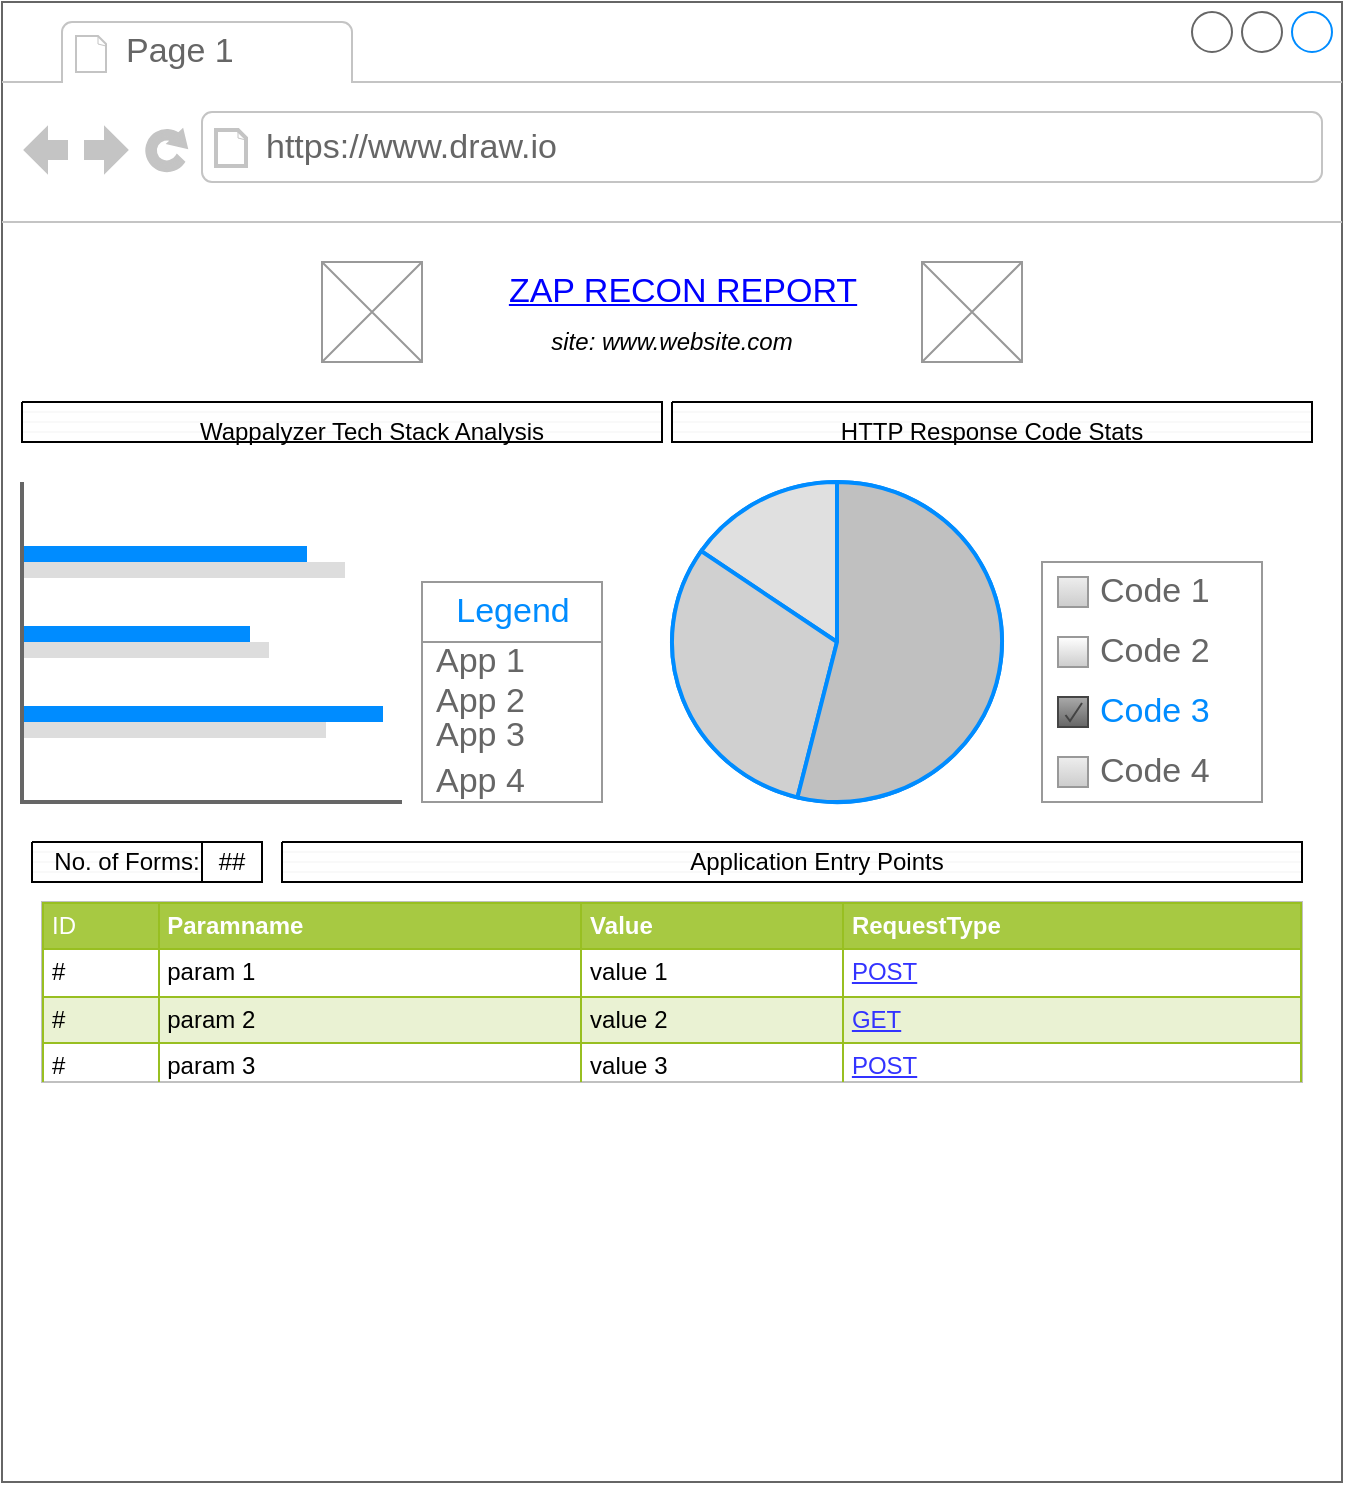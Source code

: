 <mxfile version="14.6.13" type="github">
  <diagram id="kz0Vf8M-wMx_7iGfDsY4" name="Page-1">
    <mxGraphModel dx="1422" dy="774" grid="1" gridSize="10" guides="1" tooltips="1" connect="1" arrows="1" fold="1" page="1" pageScale="1" pageWidth="850" pageHeight="1100" math="0" shadow="0">
      <root>
        <mxCell id="0" />
        <mxCell id="1" parent="0" />
        <mxCell id="QTfz_wE4GLbxt9cBhdo1-1" value="" style="strokeWidth=1;shadow=0;dashed=0;align=center;html=1;shape=mxgraph.mockup.containers.browserWindow;rSize=0;strokeColor=#666666;strokeColor2=#008cff;strokeColor3=#c4c4c4;mainText=,;recursiveResize=0;" parent="1" vertex="1">
          <mxGeometry x="90" y="40" width="670" height="740" as="geometry" />
        </mxCell>
        <mxCell id="QTfz_wE4GLbxt9cBhdo1-2" value="Page 1" style="strokeWidth=1;shadow=0;dashed=0;align=center;html=1;shape=mxgraph.mockup.containers.anchor;fontSize=17;fontColor=#666666;align=left;" parent="QTfz_wE4GLbxt9cBhdo1-1" vertex="1">
          <mxGeometry x="60" y="12" width="110" height="26" as="geometry" />
        </mxCell>
        <mxCell id="QTfz_wE4GLbxt9cBhdo1-3" value="https://www.draw.io" style="strokeWidth=1;shadow=0;dashed=0;align=center;html=1;shape=mxgraph.mockup.containers.anchor;rSize=0;fontSize=17;fontColor=#666666;align=left;" parent="QTfz_wE4GLbxt9cBhdo1-1" vertex="1">
          <mxGeometry x="130" y="60" width="250" height="26" as="geometry" />
        </mxCell>
        <mxCell id="QTfz_wE4GLbxt9cBhdo1-4" value="ZAP RECON REPORT" style="strokeWidth=1;shadow=0;dashed=0;align=center;html=1;shape=mxgraph.mockup.text.alphanumeric;linkText=;html=1;fontStyle=4;fontSize=17;fontColor=#0000ff;" parent="QTfz_wE4GLbxt9cBhdo1-1" vertex="1">
          <mxGeometry x="240" y="120" width="200" height="50" as="geometry" />
        </mxCell>
        <mxCell id="QTfz_wE4GLbxt9cBhdo1-5" value="" style="verticalLabelPosition=bottom;shadow=0;dashed=0;align=center;html=1;verticalAlign=top;strokeWidth=1;shape=mxgraph.mockup.graphics.simpleIcon;strokeColor=#999999;" parent="QTfz_wE4GLbxt9cBhdo1-1" vertex="1">
          <mxGeometry x="160" y="130" width="50" height="50" as="geometry" />
        </mxCell>
        <mxCell id="QTfz_wE4GLbxt9cBhdo1-7" value="" style="verticalLabelPosition=bottom;verticalAlign=top;html=1;shape=mxgraph.basic.patternFillRect;fillStyle=hor;step=5;fillStrokeWidth=0.2;fillStrokeColor=#dddddd;" parent="QTfz_wE4GLbxt9cBhdo1-1" vertex="1">
          <mxGeometry x="10" y="200" width="320" height="20" as="geometry" />
        </mxCell>
        <mxCell id="QTfz_wE4GLbxt9cBhdo1-10" value="Wappalyzer Tech Stack Analysis" style="text;html=1;strokeColor=none;fillColor=none;align=center;verticalAlign=middle;whiteSpace=wrap;rounded=0;" parent="QTfz_wE4GLbxt9cBhdo1-1" vertex="1">
          <mxGeometry x="85" y="205" width="200" height="20" as="geometry" />
        </mxCell>
        <mxCell id="QTfz_wE4GLbxt9cBhdo1-13" value="" style="verticalLabelPosition=bottom;shadow=0;dashed=0;align=center;html=1;verticalAlign=top;strokeWidth=1;shape=mxgraph.mockup.graphics.pieChart;strokeColor=#008cff;parts=10,20,35;partColors=#e0e0e0,#d0d0d0,#c0c0c0,#b0b0b0,#a0a0a0;strokeWidth=2;" parent="QTfz_wE4GLbxt9cBhdo1-1" vertex="1">
          <mxGeometry x="335" y="240" width="165" height="160" as="geometry" />
        </mxCell>
        <mxCell id="QTfz_wE4GLbxt9cBhdo1-14" value="" style="verticalLabelPosition=bottom;shadow=0;dashed=0;align=center;html=1;verticalAlign=top;strokeWidth=1;shape=mxgraph.mockup.graphics.barChart;strokeColor=none;strokeColor2=none;strokeColor3=#666666;fillColor2=#008cff;fillColor3=#dddddd;" parent="QTfz_wE4GLbxt9cBhdo1-1" vertex="1">
          <mxGeometry x="10" y="240" width="190" height="160" as="geometry" />
        </mxCell>
        <mxCell id="QTfz_wE4GLbxt9cBhdo1-15" value="" style="strokeWidth=1;shadow=0;dashed=0;align=center;html=1;shape=mxgraph.mockup.forms.rrect;rSize=0;strokeColor=#999999;fillColor=#ffffff;recursiveResize=0;" parent="QTfz_wE4GLbxt9cBhdo1-1" vertex="1">
          <mxGeometry x="520" y="280" width="110" height="120" as="geometry" />
        </mxCell>
        <mxCell id="QTfz_wE4GLbxt9cBhdo1-16" value="Code 1" style="strokeWidth=1;shadow=0;dashed=0;align=center;html=1;shape=mxgraph.mockup.forms.rrect;rSize=0;fillColor=#eeeeee;strokeColor=#999999;gradientColor=#cccccc;align=left;spacingLeft=4;fontSize=17;fontColor=#666666;labelPosition=right;" parent="QTfz_wE4GLbxt9cBhdo1-15" vertex="1">
          <mxGeometry x="8" y="7.5" width="15" height="15" as="geometry" />
        </mxCell>
        <mxCell id="QTfz_wE4GLbxt9cBhdo1-17" value="Code 2" style="strokeWidth=1;shadow=0;dashed=0;align=center;html=1;shape=mxgraph.mockup.forms.rrect;rSize=0;strokeColor=#999999;gradientColor=#cccccc;align=left;spacingLeft=4;fontSize=17;fontColor=#666666;labelPosition=right;" parent="QTfz_wE4GLbxt9cBhdo1-15" vertex="1">
          <mxGeometry x="8" y="37.5" width="15" height="15" as="geometry" />
        </mxCell>
        <mxCell id="QTfz_wE4GLbxt9cBhdo1-18" value="Code 3" style="strokeWidth=1;shadow=0;dashed=0;align=center;html=1;shape=mxgraph.mockup.forms.checkbox;rSize=0;resizable=0;fillColor=#aaaaaa;strokeColor=#444444;gradientColor=#666666;align=left;spacingLeft=4;fontSize=17;fontColor=#008cff;labelPosition=right;" parent="QTfz_wE4GLbxt9cBhdo1-15" vertex="1">
          <mxGeometry x="8" y="67.5" width="15" height="15" as="geometry" />
        </mxCell>
        <mxCell id="QTfz_wE4GLbxt9cBhdo1-19" value="Code 4" style="strokeWidth=1;shadow=0;dashed=0;align=center;html=1;shape=mxgraph.mockup.forms.rrect;rSize=0;fillColor=#eeeeee;strokeColor=#999999;gradientColor=#cccccc;align=left;spacingLeft=4;fontSize=17;fontColor=#666666;labelPosition=right;" parent="QTfz_wE4GLbxt9cBhdo1-15" vertex="1">
          <mxGeometry x="8" y="97.5" width="15" height="15" as="geometry" />
        </mxCell>
        <mxCell id="86tZP4HO-KqmZcp44XGa-1" value="" style="strokeWidth=1;shadow=0;dashed=0;align=center;html=1;shape=mxgraph.mockup.forms.rrect;rSize=0;strokeColor=#999999;fillColor=#ffffff;" vertex="1" parent="QTfz_wE4GLbxt9cBhdo1-1">
          <mxGeometry x="210" y="290" width="90" height="110" as="geometry" />
        </mxCell>
        <mxCell id="86tZP4HO-KqmZcp44XGa-2" value="Legend" style="strokeWidth=1;shadow=0;dashed=0;align=center;html=1;shape=mxgraph.mockup.forms.rrect;rSize=0;strokeColor=#999999;fontColor=#008cff;fontSize=17;fillColor=#ffffff;resizeWidth=1;" vertex="1" parent="86tZP4HO-KqmZcp44XGa-1">
          <mxGeometry width="90.0" height="30" relative="1" as="geometry" />
        </mxCell>
        <mxCell id="86tZP4HO-KqmZcp44XGa-3" value="App 1" style="strokeWidth=1;shadow=0;dashed=0;align=center;html=1;shape=mxgraph.mockup.forms.anchor;fontSize=17;fontColor=#666666;align=left;spacingLeft=5;resizeWidth=1;" vertex="1" parent="86tZP4HO-KqmZcp44XGa-1">
          <mxGeometry width="90.0" height="20" relative="1" as="geometry">
            <mxPoint y="30" as="offset" />
          </mxGeometry>
        </mxCell>
        <mxCell id="86tZP4HO-KqmZcp44XGa-4" value="App 2" style="strokeWidth=1;shadow=0;dashed=0;align=center;html=1;shape=mxgraph.mockup.forms.anchor;fontSize=17;fontColor=#666666;align=left;spacingLeft=5;resizeWidth=1;" vertex="1" parent="86tZP4HO-KqmZcp44XGa-1">
          <mxGeometry width="90.0" height="20" relative="1" as="geometry">
            <mxPoint y="50" as="offset" />
          </mxGeometry>
        </mxCell>
        <mxCell id="86tZP4HO-KqmZcp44XGa-6" value="App 4" style="strokeWidth=1;shadow=0;dashed=0;align=center;html=1;shape=mxgraph.mockup.forms.anchor;fontSize=17;fontColor=#666666;align=left;spacingLeft=5;resizeWidth=1;" vertex="1" parent="86tZP4HO-KqmZcp44XGa-1">
          <mxGeometry width="90.0" height="20" relative="1" as="geometry">
            <mxPoint y="90" as="offset" />
          </mxGeometry>
        </mxCell>
        <mxCell id="86tZP4HO-KqmZcp44XGa-7" value="App 3" style="strokeWidth=1;shadow=0;dashed=0;align=center;html=1;shape=mxgraph.mockup.forms.anchor;fontSize=17;fontColor=#666666;align=left;spacingLeft=5;resizeWidth=1;" vertex="1" parent="86tZP4HO-KqmZcp44XGa-1">
          <mxGeometry y="70.005" width="90.0" height="13.75" as="geometry" />
        </mxCell>
        <mxCell id="86tZP4HO-KqmZcp44XGa-11" value="##" style="text;html=1;fillColor=none;align=center;verticalAlign=middle;whiteSpace=wrap;rounded=0;shadow=0;strokeColor=#000000;" vertex="1" parent="QTfz_wE4GLbxt9cBhdo1-1">
          <mxGeometry x="100" y="420" width="30" height="20" as="geometry" />
        </mxCell>
        <mxCell id="86tZP4HO-KqmZcp44XGa-13" value="&lt;i&gt;site: www.website.com&lt;br&gt;&lt;/i&gt;" style="text;html=1;strokeColor=none;fillColor=none;align=center;verticalAlign=middle;whiteSpace=wrap;rounded=0;shadow=0;" vertex="1" parent="QTfz_wE4GLbxt9cBhdo1-1">
          <mxGeometry x="230" y="160" width="210" height="20" as="geometry" />
        </mxCell>
        <mxCell id="86tZP4HO-KqmZcp44XGa-14" value="&lt;table style=&quot;width: 100% ; height: 100% ; border-collapse: collapse&quot; width=&quot;100%&quot; cellpadding=&quot;4&quot; border=&quot;1&quot;&gt;&lt;tbody&gt;&lt;tr style=&quot;background-color: #a7c942 ; color: #ffffff ; border: 1px solid #98bf21&quot;&gt;&lt;td&gt;ID&lt;/td&gt;&lt;th align=&quot;left&quot;&gt;Paramname&lt;/th&gt;&lt;th align=&quot;left&quot;&gt;Value&lt;/th&gt;&lt;th align=&quot;left&quot;&gt;RequestType&lt;/th&gt;&lt;/tr&gt;&lt;tr style=&quot;border: 1px solid #98bf21&quot;&gt;&lt;td&gt;#&lt;br&gt;&lt;/td&gt;&lt;td&gt;param 1&lt;br&gt;&lt;/td&gt;&lt;td&gt;value 1&lt;br&gt;&lt;/td&gt;&lt;td&gt;&lt;font color=&quot;#3333FF&quot;&gt;&lt;u&gt;POST&lt;/u&gt;&lt;/font&gt;&lt;/td&gt;&lt;/tr&gt;&lt;tr style=&quot;background-color: #eaf2d3 ; border: 1px solid #98bf21&quot;&gt;&lt;td&gt;#&lt;br&gt;&lt;/td&gt;&lt;td&gt;param 2&lt;br&gt;&lt;/td&gt;&lt;td&gt;value 2&lt;br&gt;&lt;/td&gt;&lt;td&gt;&lt;font color=&quot;#3333FF&quot;&gt;&lt;u&gt;GET&lt;/u&gt;&lt;/font&gt;&lt;/td&gt;&lt;/tr&gt;&lt;tr style=&quot;border: 1px solid #98bf21&quot;&gt;&lt;td&gt;#&lt;br&gt;&lt;/td&gt;&lt;td&gt;param 3&lt;br&gt;&lt;/td&gt;&lt;td&gt;value 3&lt;br&gt;&lt;/td&gt;&lt;td&gt;&lt;font color=&quot;#3333FF&quot;&gt;&lt;u&gt;POST&lt;/u&gt;&lt;/font&gt;&lt;/td&gt;&lt;/tr&gt;&lt;/tbody&gt;&lt;/table&gt;" style="text;html=1;strokeColor=#c0c0c0;overflow=fill;rounded=0;shadow=0;fillColor=#ffffff;" vertex="1" parent="QTfz_wE4GLbxt9cBhdo1-1">
          <mxGeometry x="20" y="450" width="630" height="90" as="geometry" />
        </mxCell>
        <mxCell id="QTfz_wE4GLbxt9cBhdo1-6" value="" style="verticalLabelPosition=bottom;shadow=0;dashed=0;align=center;html=1;verticalAlign=top;strokeWidth=1;shape=mxgraph.mockup.graphics.simpleIcon;strokeColor=#999999;" parent="1" vertex="1">
          <mxGeometry x="550" y="170" width="50" height="50" as="geometry" />
        </mxCell>
        <mxCell id="QTfz_wE4GLbxt9cBhdo1-8" value="" style="verticalLabelPosition=bottom;verticalAlign=top;html=1;shape=mxgraph.basic.patternFillRect;fillStyle=hor;step=5;fillStrokeWidth=0.2;fillStrokeColor=#dddddd;" parent="1" vertex="1">
          <mxGeometry x="425" y="240" width="320" height="20" as="geometry" />
        </mxCell>
        <mxCell id="QTfz_wE4GLbxt9cBhdo1-11" value="HTTP Response Code Stats" style="text;html=1;strokeColor=none;fillColor=none;align=center;verticalAlign=middle;whiteSpace=wrap;rounded=0;" parent="1" vertex="1">
          <mxGeometry x="500" y="245" width="170" height="20" as="geometry" />
        </mxCell>
        <mxCell id="86tZP4HO-KqmZcp44XGa-8" value="" style="verticalLabelPosition=bottom;verticalAlign=top;html=1;shape=mxgraph.basic.patternFillRect;fillStyle=hor;step=5;fillStrokeWidth=0.2;fillStrokeColor=#dddddd;" vertex="1" parent="1">
          <mxGeometry x="230" y="460" width="510" height="20" as="geometry" />
        </mxCell>
        <mxCell id="86tZP4HO-KqmZcp44XGa-9" value="" style="verticalLabelPosition=bottom;verticalAlign=top;html=1;shape=mxgraph.basic.patternFillRect;fillStyle=hor;step=5;fillStrokeWidth=0.2;fillStrokeColor=#dddddd;" vertex="1" parent="1">
          <mxGeometry x="105" y="460" width="85" height="20" as="geometry" />
        </mxCell>
        <mxCell id="QTfz_wE4GLbxt9cBhdo1-9" value="No. of Forms:" style="text;html=1;strokeColor=none;fillColor=none;align=center;verticalAlign=middle;whiteSpace=wrap;rounded=0;" parent="1" vertex="1">
          <mxGeometry x="105" y="460" width="95" height="20" as="geometry" />
        </mxCell>
        <mxCell id="86tZP4HO-KqmZcp44XGa-12" value="Application Entry Points" style="text;html=1;strokeColor=none;fillColor=none;align=center;verticalAlign=middle;whiteSpace=wrap;rounded=0;" vertex="1" parent="1">
          <mxGeometry x="430" y="460" width="135" height="20" as="geometry" />
        </mxCell>
      </root>
    </mxGraphModel>
  </diagram>
</mxfile>
